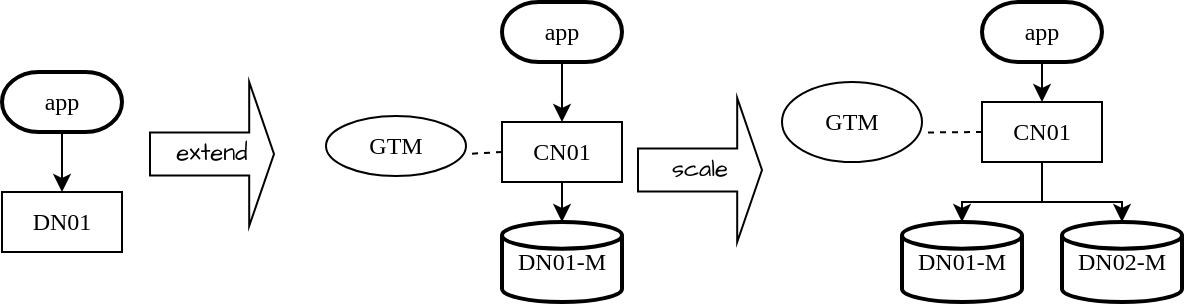 <mxfile version="24.7.16">
  <diagram id="C5RBs43oDa-KdzZeNtuy" name="Page-1">
    <mxGraphModel dx="875" dy="426" grid="0" gridSize="10" guides="1" tooltips="1" connect="1" arrows="1" fold="1" page="1" pageScale="1" pageWidth="827" pageHeight="1169" math="0" shadow="0">
      <root>
        <mxCell id="WIyWlLk6GJQsqaUBKTNV-0" />
        <mxCell id="WIyWlLk6GJQsqaUBKTNV-1" parent="WIyWlLk6GJQsqaUBKTNV-0" />
        <mxCell id="uEkoMf55fxLZ8qtXvSVT-3" value="DN01-M" style="strokeWidth=2;html=1;shape=mxgraph.flowchart.database;whiteSpace=wrap;hachureGap=4;fontFamily=Times New Roman;flipH=1;movable=0;resizable=0;rotatable=0;deletable=0;editable=0;locked=1;connectable=0;" vertex="1" parent="WIyWlLk6GJQsqaUBKTNV-1">
          <mxGeometry x="410" y="295" width="60" height="40" as="geometry" />
        </mxCell>
        <mxCell id="uEkoMf55fxLZ8qtXvSVT-7" value="CN01" style="rounded=0;whiteSpace=wrap;html=1;hachureGap=4;fontFamily=Times New Roman;flipH=1;movable=0;resizable=0;rotatable=0;deletable=0;editable=0;locked=1;connectable=0;" vertex="1" parent="WIyWlLk6GJQsqaUBKTNV-1">
          <mxGeometry x="410" y="245" width="60" height="30" as="geometry" />
        </mxCell>
        <mxCell id="uEkoMf55fxLZ8qtXvSVT-9" style="edgeStyle=orthogonalEdgeStyle;rounded=0;hachureGap=4;orthogonalLoop=1;jettySize=auto;html=1;entryX=0.5;entryY=0;entryDx=0;entryDy=0;entryPerimeter=0;fontFamily=Architects Daughter;fontSource=https%3A%2F%2Ffonts.googleapis.com%2Fcss%3Ffamily%3DArchitects%2BDaughter;movable=0;resizable=0;rotatable=0;deletable=0;editable=0;locked=1;connectable=0;" edge="1" parent="WIyWlLk6GJQsqaUBKTNV-1" source="uEkoMf55fxLZ8qtXvSVT-7" target="uEkoMf55fxLZ8qtXvSVT-3">
          <mxGeometry relative="1" as="geometry" />
        </mxCell>
        <mxCell id="uEkoMf55fxLZ8qtXvSVT-11" value="DN01-M" style="strokeWidth=2;html=1;shape=mxgraph.flowchart.database;whiteSpace=wrap;hachureGap=4;fontFamily=Times New Roman;flipH=1;movable=0;resizable=0;rotatable=0;deletable=0;editable=0;locked=1;connectable=0;" vertex="1" parent="WIyWlLk6GJQsqaUBKTNV-1">
          <mxGeometry x="610" y="295" width="60" height="40" as="geometry" />
        </mxCell>
        <mxCell id="uEkoMf55fxLZ8qtXvSVT-13" value="CN01" style="rounded=0;whiteSpace=wrap;html=1;hachureGap=4;fontFamily=Times New Roman;flipH=1;movable=0;resizable=0;rotatable=0;deletable=0;editable=0;locked=1;connectable=0;" vertex="1" parent="WIyWlLk6GJQsqaUBKTNV-1">
          <mxGeometry x="650" y="235" width="60" height="30" as="geometry" />
        </mxCell>
        <mxCell id="uEkoMf55fxLZ8qtXvSVT-14" style="edgeStyle=orthogonalEdgeStyle;rounded=0;hachureGap=4;orthogonalLoop=1;jettySize=auto;html=1;entryX=0.5;entryY=0;entryDx=0;entryDy=0;entryPerimeter=0;fontFamily=Architects Daughter;fontSource=https%3A%2F%2Ffonts.googleapis.com%2Fcss%3Ffamily%3DArchitects%2BDaughter;movable=0;resizable=0;rotatable=0;deletable=0;editable=0;locked=1;connectable=0;" edge="1" parent="WIyWlLk6GJQsqaUBKTNV-1" source="uEkoMf55fxLZ8qtXvSVT-13" target="uEkoMf55fxLZ8qtXvSVT-11">
          <mxGeometry relative="1" as="geometry" />
        </mxCell>
        <mxCell id="uEkoMf55fxLZ8qtXvSVT-16" value="DN02-M" style="strokeWidth=2;html=1;shape=mxgraph.flowchart.database;whiteSpace=wrap;hachureGap=4;fontFamily=Times New Roman;flipH=1;movable=0;resizable=0;rotatable=0;deletable=0;editable=0;locked=1;connectable=0;" vertex="1" parent="WIyWlLk6GJQsqaUBKTNV-1">
          <mxGeometry x="690" y="295" width="60" height="40" as="geometry" />
        </mxCell>
        <mxCell id="uEkoMf55fxLZ8qtXvSVT-19" style="edgeStyle=orthogonalEdgeStyle;rounded=0;hachureGap=4;orthogonalLoop=1;jettySize=auto;html=1;exitX=0.5;exitY=1;exitDx=0;exitDy=0;entryX=0.5;entryY=0;entryDx=0;entryDy=0;entryPerimeter=0;fontFamily=Architects Daughter;fontSource=https%3A%2F%2Ffonts.googleapis.com%2Fcss%3Ffamily%3DArchitects%2BDaughter;movable=0;resizable=0;rotatable=0;deletable=0;editable=0;locked=1;connectable=0;" edge="1" parent="WIyWlLk6GJQsqaUBKTNV-1" source="uEkoMf55fxLZ8qtXvSVT-13" target="uEkoMf55fxLZ8qtXvSVT-16">
          <mxGeometry relative="1" as="geometry" />
        </mxCell>
        <mxCell id="uEkoMf55fxLZ8qtXvSVT-22" style="edgeStyle=orthogonalEdgeStyle;rounded=0;hachureGap=4;orthogonalLoop=1;jettySize=auto;html=1;exitX=0.5;exitY=1;exitDx=0;exitDy=0;exitPerimeter=0;entryX=0.5;entryY=0;entryDx=0;entryDy=0;fontFamily=Architects Daughter;fontSource=https%3A%2F%2Ffonts.googleapis.com%2Fcss%3Ffamily%3DArchitects%2BDaughter;movable=0;resizable=0;rotatable=0;deletable=0;editable=0;locked=1;connectable=0;" edge="1" parent="WIyWlLk6GJQsqaUBKTNV-1" source="uEkoMf55fxLZ8qtXvSVT-21" target="uEkoMf55fxLZ8qtXvSVT-7">
          <mxGeometry relative="1" as="geometry" />
        </mxCell>
        <mxCell id="uEkoMf55fxLZ8qtXvSVT-21" value="app" style="strokeWidth=2;html=1;shape=mxgraph.flowchart.terminator;whiteSpace=wrap;hachureGap=4;fontFamily=Times New Roman;flipH=1;movable=1;resizable=1;rotatable=1;deletable=1;editable=1;locked=0;connectable=1;" vertex="1" parent="WIyWlLk6GJQsqaUBKTNV-1">
          <mxGeometry x="410" y="185" width="60" height="30" as="geometry" />
        </mxCell>
        <mxCell id="uEkoMf55fxLZ8qtXvSVT-24" style="edgeStyle=orthogonalEdgeStyle;rounded=0;hachureGap=4;orthogonalLoop=1;jettySize=auto;html=1;exitX=0.5;exitY=1;exitDx=0;exitDy=0;exitPerimeter=0;entryX=0.5;entryY=0;entryDx=0;entryDy=0;fontFamily=Architects Daughter;fontSource=https%3A%2F%2Ffonts.googleapis.com%2Fcss%3Ffamily%3DArchitects%2BDaughter;movable=0;resizable=0;rotatable=0;deletable=0;editable=0;locked=1;connectable=0;" edge="1" parent="WIyWlLk6GJQsqaUBKTNV-1" source="uEkoMf55fxLZ8qtXvSVT-23" target="uEkoMf55fxLZ8qtXvSVT-13">
          <mxGeometry relative="1" as="geometry" />
        </mxCell>
        <mxCell id="uEkoMf55fxLZ8qtXvSVT-23" value="app" style="strokeWidth=2;html=1;shape=mxgraph.flowchart.terminator;whiteSpace=wrap;hachureGap=4;fontFamily=Times New Roman;flipH=1;movable=1;resizable=1;rotatable=1;deletable=1;editable=1;locked=0;connectable=1;" vertex="1" parent="WIyWlLk6GJQsqaUBKTNV-1">
          <mxGeometry x="650" y="185" width="60" height="30" as="geometry" />
        </mxCell>
        <mxCell id="uEkoMf55fxLZ8qtXvSVT-25" value="GTM" style="ellipse;whiteSpace=wrap;html=1;hachureGap=4;fontFamily=Times New Roman;flipH=1;movable=1;resizable=1;rotatable=1;deletable=1;editable=1;locked=0;connectable=1;" vertex="1" parent="WIyWlLk6GJQsqaUBKTNV-1">
          <mxGeometry x="550" y="225" width="70" height="40" as="geometry" />
        </mxCell>
        <mxCell id="uEkoMf55fxLZ8qtXvSVT-28" value="" style="endArrow=none;dashed=1;html=1;rounded=0;hachureGap=4;fontFamily=Architects Daughter;fontSource=https%3A%2F%2Ffonts.googleapis.com%2Fcss%3Ffamily%3DArchitects%2BDaughter;exitX=0;exitY=0.5;exitDx=0;exitDy=0;entryX=-0.022;entryY=0.631;entryDx=0;entryDy=0;entryPerimeter=0;movable=0;resizable=0;rotatable=0;deletable=0;editable=0;locked=1;connectable=0;" edge="1" parent="WIyWlLk6GJQsqaUBKTNV-1" source="uEkoMf55fxLZ8qtXvSVT-13" target="uEkoMf55fxLZ8qtXvSVT-25">
          <mxGeometry width="50" height="50" relative="1" as="geometry">
            <mxPoint x="690" y="335" as="sourcePoint" />
            <mxPoint x="650" y="225" as="targetPoint" />
          </mxGeometry>
        </mxCell>
        <mxCell id="uEkoMf55fxLZ8qtXvSVT-30" value="GTM" style="ellipse;whiteSpace=wrap;html=1;hachureGap=4;fontFamily=Times New Roman;flipH=1;movable=1;resizable=1;rotatable=1;deletable=1;editable=1;locked=0;connectable=1;" vertex="1" parent="WIyWlLk6GJQsqaUBKTNV-1">
          <mxGeometry x="322" y="242" width="70" height="30" as="geometry" />
        </mxCell>
        <mxCell id="uEkoMf55fxLZ8qtXvSVT-32" value="" style="endArrow=none;dashed=1;html=1;rounded=0;hachureGap=4;fontFamily=Architects Daughter;fontSource=https%3A%2F%2Ffonts.googleapis.com%2Fcss%3Ffamily%3DArchitects%2BDaughter;exitX=0;exitY=0.5;exitDx=0;exitDy=0;entryX=-0.022;entryY=0.631;entryDx=0;entryDy=0;entryPerimeter=0;movable=0;resizable=0;rotatable=0;deletable=0;editable=0;locked=1;connectable=0;" edge="1" target="uEkoMf55fxLZ8qtXvSVT-30" parent="WIyWlLk6GJQsqaUBKTNV-1">
          <mxGeometry width="50" height="50" relative="1" as="geometry">
            <mxPoint x="410" y="260" as="sourcePoint" />
            <mxPoint x="410" y="235" as="targetPoint" />
          </mxGeometry>
        </mxCell>
        <mxCell id="uEkoMf55fxLZ8qtXvSVT-34" value="DN01" style="rounded=0;whiteSpace=wrap;html=1;hachureGap=4;fontFamily=Times New Roman;flipH=1;movable=0;resizable=0;rotatable=0;deletable=0;editable=0;locked=1;connectable=0;" vertex="1" parent="WIyWlLk6GJQsqaUBKTNV-1">
          <mxGeometry x="160" y="280" width="60" height="30" as="geometry" />
        </mxCell>
        <mxCell id="uEkoMf55fxLZ8qtXvSVT-35" style="edgeStyle=orthogonalEdgeStyle;rounded=0;hachureGap=4;orthogonalLoop=1;jettySize=auto;html=1;exitX=0.5;exitY=1;exitDx=0;exitDy=0;exitPerimeter=0;entryX=0.5;entryY=0;entryDx=0;entryDy=0;fontFamily=Architects Daughter;fontSource=https%3A%2F%2Ffonts.googleapis.com%2Fcss%3Ffamily%3DArchitects%2BDaughter;movable=0;resizable=0;rotatable=0;deletable=0;editable=0;locked=1;connectable=0;" edge="1" source="uEkoMf55fxLZ8qtXvSVT-36" target="uEkoMf55fxLZ8qtXvSVT-34" parent="WIyWlLk6GJQsqaUBKTNV-1">
          <mxGeometry relative="1" as="geometry" />
        </mxCell>
        <mxCell id="uEkoMf55fxLZ8qtXvSVT-36" value="app" style="strokeWidth=2;html=1;shape=mxgraph.flowchart.terminator;whiteSpace=wrap;hachureGap=4;fontFamily=Times New Roman;flipH=1;movable=1;resizable=1;rotatable=1;deletable=1;editable=1;locked=0;connectable=1;strokeColor=default;" vertex="1" parent="WIyWlLk6GJQsqaUBKTNV-1">
          <mxGeometry x="160" y="220" width="60" height="30" as="geometry" />
        </mxCell>
        <mxCell id="uEkoMf55fxLZ8qtXvSVT-43" value="scale" style="shape=singleArrow;whiteSpace=wrap;html=1;hachureGap=4;fontFamily=Architects Daughter;fontSource=https%3A%2F%2Ffonts.googleapis.com%2Fcss%3Ffamily%3DArchitects%2BDaughter;movable=1;resizable=1;rotatable=1;deletable=1;editable=1;locked=0;connectable=1;" vertex="1" parent="WIyWlLk6GJQsqaUBKTNV-1">
          <mxGeometry x="478" y="233" width="62" height="72" as="geometry" />
        </mxCell>
        <mxCell id="uEkoMf55fxLZ8qtXvSVT-45" value="extend" style="shape=singleArrow;whiteSpace=wrap;html=1;hachureGap=4;fontFamily=Architects Daughter;fontSource=https%3A%2F%2Ffonts.googleapis.com%2Fcss%3Ffamily%3DArchitects%2BDaughter;movable=1;resizable=1;rotatable=1;deletable=1;editable=1;locked=0;connectable=1;" vertex="1" parent="WIyWlLk6GJQsqaUBKTNV-1">
          <mxGeometry x="234" y="225" width="62" height="72" as="geometry" />
        </mxCell>
      </root>
    </mxGraphModel>
  </diagram>
</mxfile>

